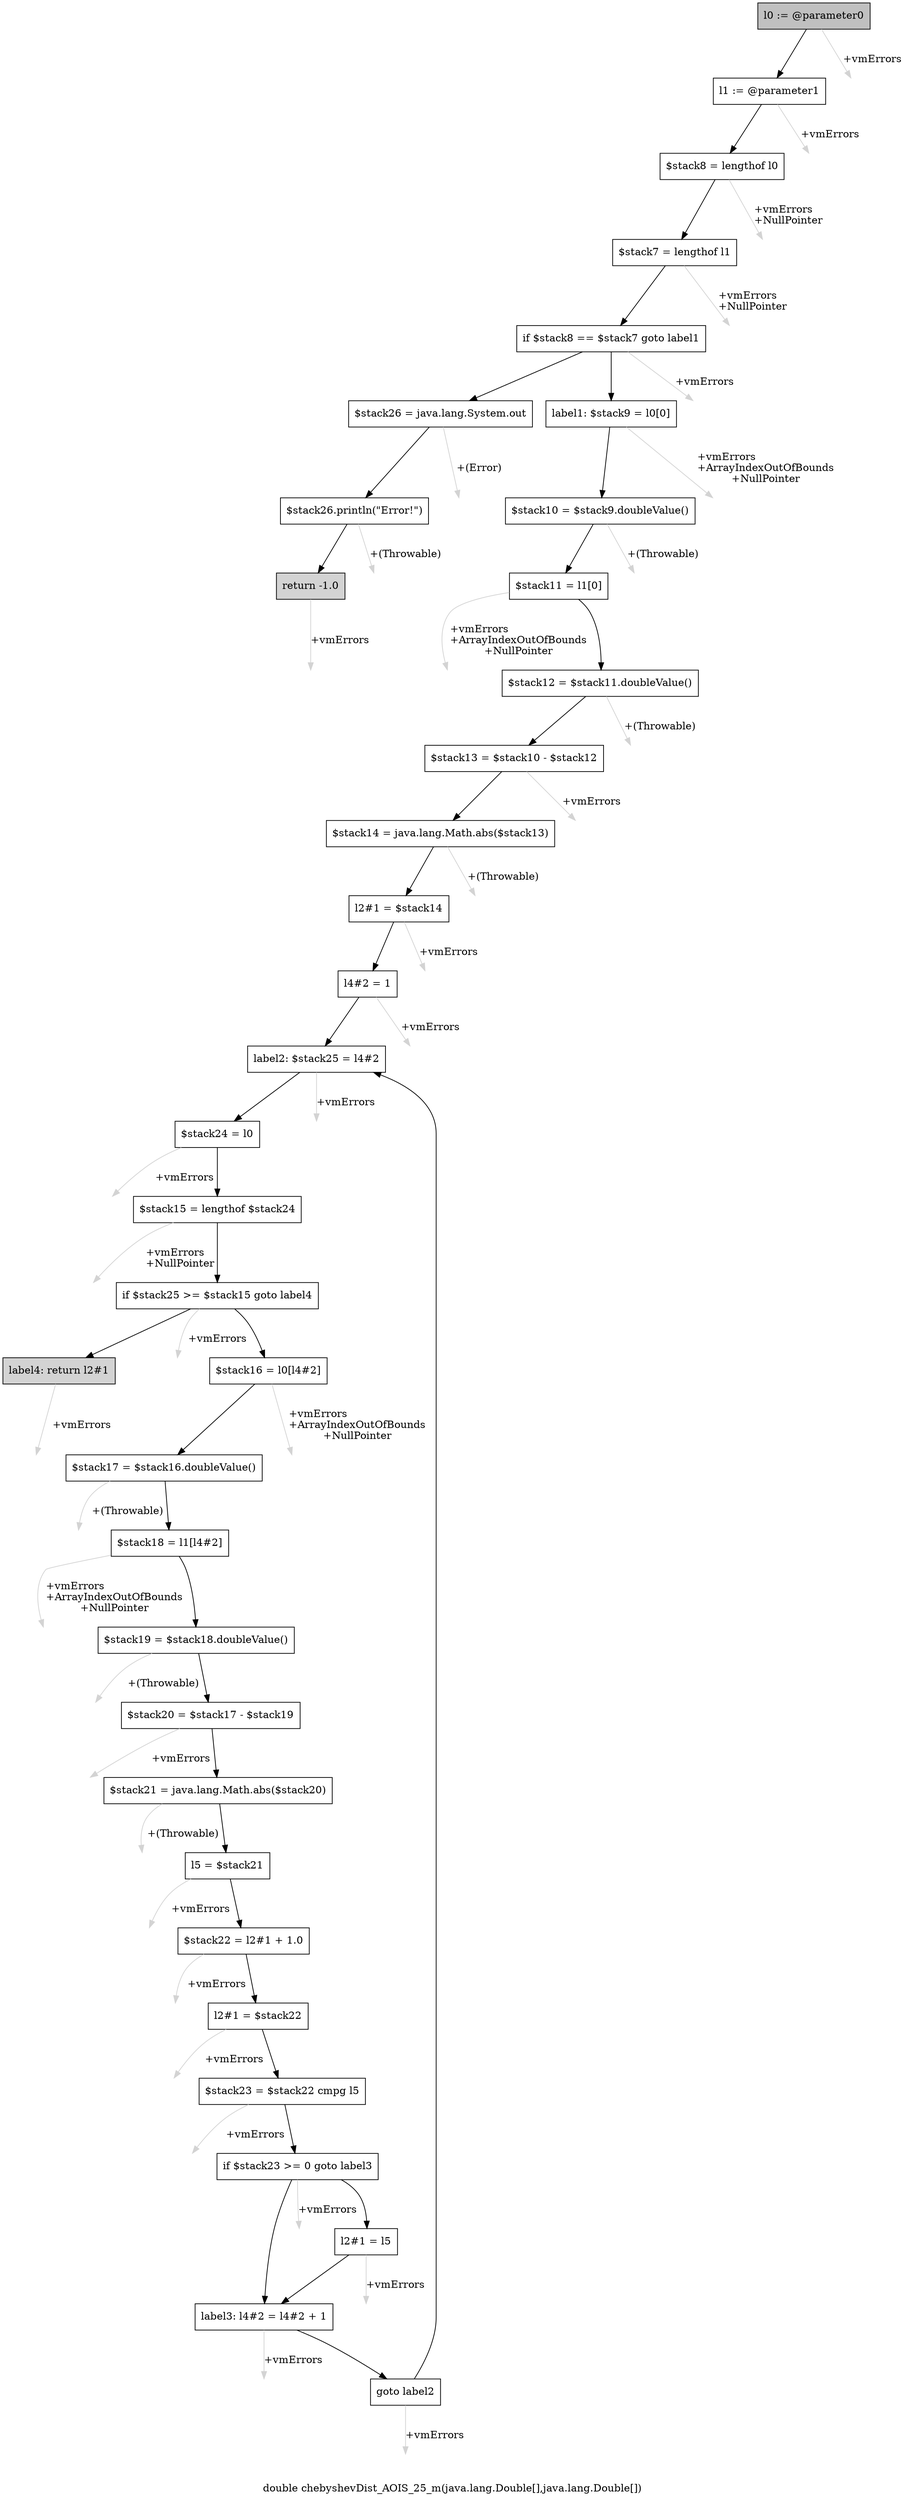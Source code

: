 digraph "double chebyshevDist_AOIS_25_m(java.lang.Double[],java.lang.Double[])" {
    label="double chebyshevDist_AOIS_25_m(java.lang.Double[],java.lang.Double[])";
    node [shape=box];
    "0" [style=filled,fillcolor=gray,label="l0 := @parameter0",];
    "1" [label="l1 := @parameter1",];
    "0"->"1" [color=black,];
    "35" [style=invis,label="Esc",];
    "0"->"35" [color=lightgray,label="\l+vmErrors",];
    "2" [label="$stack8 = lengthof l0",];
    "1"->"2" [color=black,];
    "36" [style=invis,label="Esc",];
    "1"->"36" [color=lightgray,label="\l+vmErrors",];
    "3" [label="$stack7 = lengthof l1",];
    "2"->"3" [color=black,];
    "37" [style=invis,label="Esc",];
    "2"->"37" [color=lightgray,label="\l+vmErrors\l+NullPointer",];
    "4" [label="if $stack8 == $stack7 goto label1",];
    "3"->"4" [color=black,];
    "38" [style=invis,label="Esc",];
    "3"->"38" [color=lightgray,label="\l+vmErrors\l+NullPointer",];
    "5" [label="$stack26 = java.lang.System.out",];
    "4"->"5" [color=black,];
    "8" [label="label1: $stack9 = l0[0]",];
    "4"->"8" [color=black,];
    "39" [style=invis,label="Esc",];
    "4"->"39" [color=lightgray,label="\l+vmErrors",];
    "6" [label="$stack26.println(\"Error!\")",];
    "5"->"6" [color=black,];
    "40" [style=invis,label="Esc",];
    "5"->"40" [color=lightgray,label="\l+(Error)",];
    "7" [style=filled,fillcolor=lightgray,label="return -1.0",];
    "6"->"7" [color=black,];
    "41" [style=invis,label="Esc",];
    "6"->"41" [color=lightgray,label="\l+(Throwable)",];
    "42" [style=invis,label="Esc",];
    "7"->"42" [color=lightgray,label="\l+vmErrors",];
    "9" [label="$stack10 = $stack9.doubleValue()",];
    "8"->"9" [color=black,];
    "43" [style=invis,label="Esc",];
    "8"->"43" [color=lightgray,label="\l+vmErrors\l+ArrayIndexOutOfBounds\l+NullPointer",];
    "10" [label="$stack11 = l1[0]",];
    "9"->"10" [color=black,];
    "44" [style=invis,label="Esc",];
    "9"->"44" [color=lightgray,label="\l+(Throwable)",];
    "11" [label="$stack12 = $stack11.doubleValue()",];
    "10"->"11" [color=black,];
    "45" [style=invis,label="Esc",];
    "10"->"45" [color=lightgray,label="\l+vmErrors\l+ArrayIndexOutOfBounds\l+NullPointer",];
    "12" [label="$stack13 = $stack10 - $stack12",];
    "11"->"12" [color=black,];
    "46" [style=invis,label="Esc",];
    "11"->"46" [color=lightgray,label="\l+(Throwable)",];
    "13" [label="$stack14 = java.lang.Math.abs($stack13)",];
    "12"->"13" [color=black,];
    "47" [style=invis,label="Esc",];
    "12"->"47" [color=lightgray,label="\l+vmErrors",];
    "14" [label="l2#1 = $stack14",];
    "13"->"14" [color=black,];
    "48" [style=invis,label="Esc",];
    "13"->"48" [color=lightgray,label="\l+(Throwable)",];
    "15" [label="l4#2 = 1",];
    "14"->"15" [color=black,];
    "49" [style=invis,label="Esc",];
    "14"->"49" [color=lightgray,label="\l+vmErrors",];
    "16" [label="label2: $stack25 = l4#2",];
    "15"->"16" [color=black,];
    "50" [style=invis,label="Esc",];
    "15"->"50" [color=lightgray,label="\l+vmErrors",];
    "17" [label="$stack24 = l0",];
    "16"->"17" [color=black,];
    "51" [style=invis,label="Esc",];
    "16"->"51" [color=lightgray,label="\l+vmErrors",];
    "18" [label="$stack15 = lengthof $stack24",];
    "17"->"18" [color=black,];
    "52" [style=invis,label="Esc",];
    "17"->"52" [color=lightgray,label="\l+vmErrors",];
    "19" [label="if $stack25 >= $stack15 goto label4",];
    "18"->"19" [color=black,];
    "53" [style=invis,label="Esc",];
    "18"->"53" [color=lightgray,label="\l+vmErrors\l+NullPointer",];
    "20" [label="$stack16 = l0[l4#2]",];
    "19"->"20" [color=black,];
    "34" [style=filled,fillcolor=lightgray,label="label4: return l2#1",];
    "19"->"34" [color=black,];
    "54" [style=invis,label="Esc",];
    "19"->"54" [color=lightgray,label="\l+vmErrors",];
    "21" [label="$stack17 = $stack16.doubleValue()",];
    "20"->"21" [color=black,];
    "55" [style=invis,label="Esc",];
    "20"->"55" [color=lightgray,label="\l+vmErrors\l+ArrayIndexOutOfBounds\l+NullPointer",];
    "22" [label="$stack18 = l1[l4#2]",];
    "21"->"22" [color=black,];
    "56" [style=invis,label="Esc",];
    "21"->"56" [color=lightgray,label="\l+(Throwable)",];
    "23" [label="$stack19 = $stack18.doubleValue()",];
    "22"->"23" [color=black,];
    "57" [style=invis,label="Esc",];
    "22"->"57" [color=lightgray,label="\l+vmErrors\l+ArrayIndexOutOfBounds\l+NullPointer",];
    "24" [label="$stack20 = $stack17 - $stack19",];
    "23"->"24" [color=black,];
    "58" [style=invis,label="Esc",];
    "23"->"58" [color=lightgray,label="\l+(Throwable)",];
    "25" [label="$stack21 = java.lang.Math.abs($stack20)",];
    "24"->"25" [color=black,];
    "59" [style=invis,label="Esc",];
    "24"->"59" [color=lightgray,label="\l+vmErrors",];
    "26" [label="l5 = $stack21",];
    "25"->"26" [color=black,];
    "60" [style=invis,label="Esc",];
    "25"->"60" [color=lightgray,label="\l+(Throwable)",];
    "27" [label="$stack22 = l2#1 + 1.0",];
    "26"->"27" [color=black,];
    "61" [style=invis,label="Esc",];
    "26"->"61" [color=lightgray,label="\l+vmErrors",];
    "28" [label="l2#1 = $stack22",];
    "27"->"28" [color=black,];
    "62" [style=invis,label="Esc",];
    "27"->"62" [color=lightgray,label="\l+vmErrors",];
    "29" [label="$stack23 = $stack22 cmpg l5",];
    "28"->"29" [color=black,];
    "63" [style=invis,label="Esc",];
    "28"->"63" [color=lightgray,label="\l+vmErrors",];
    "30" [label="if $stack23 >= 0 goto label3",];
    "29"->"30" [color=black,];
    "64" [style=invis,label="Esc",];
    "29"->"64" [color=lightgray,label="\l+vmErrors",];
    "31" [label="l2#1 = l5",];
    "30"->"31" [color=black,];
    "32" [label="label3: l4#2 = l4#2 + 1",];
    "30"->"32" [color=black,];
    "65" [style=invis,label="Esc",];
    "30"->"65" [color=lightgray,label="\l+vmErrors",];
    "31"->"32" [color=black,];
    "66" [style=invis,label="Esc",];
    "31"->"66" [color=lightgray,label="\l+vmErrors",];
    "33" [label="goto label2",];
    "32"->"33" [color=black,];
    "67" [style=invis,label="Esc",];
    "32"->"67" [color=lightgray,label="\l+vmErrors",];
    "33"->"16" [color=black,];
    "68" [style=invis,label="Esc",];
    "33"->"68" [color=lightgray,label="\l+vmErrors",];
    "69" [style=invis,label="Esc",];
    "34"->"69" [color=lightgray,label="\l+vmErrors",];
}
